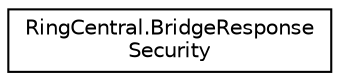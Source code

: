 digraph "Graphical Class Hierarchy"
{
 // LATEX_PDF_SIZE
  edge [fontname="Helvetica",fontsize="10",labelfontname="Helvetica",labelfontsize="10"];
  node [fontname="Helvetica",fontsize="10",shape=record];
  rankdir="LR";
  Node0 [label="RingCentral.BridgeResponse\lSecurity",height=0.2,width=0.4,color="black", fillcolor="white", style="filled",URL="$classRingCentral_1_1BridgeResponseSecurity.html",tooltip=" "];
}
